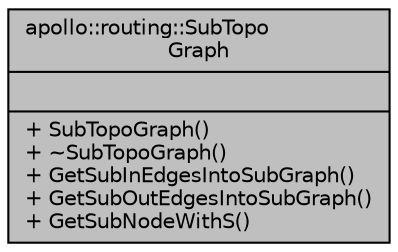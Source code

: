 digraph "apollo::routing::SubTopoGraph"
{
  edge [fontname="Helvetica",fontsize="10",labelfontname="Helvetica",labelfontsize="10"];
  node [fontname="Helvetica",fontsize="10",shape=record];
  Node1 [label="{apollo::routing::SubTopo\lGraph\n||+ SubTopoGraph()\l+ ~SubTopoGraph()\l+ GetSubInEdgesIntoSubGraph()\l+ GetSubOutEdgesIntoSubGraph()\l+ GetSubNodeWithS()\l}",height=0.2,width=0.4,color="black", fillcolor="grey75", style="filled" fontcolor="black"];
}
